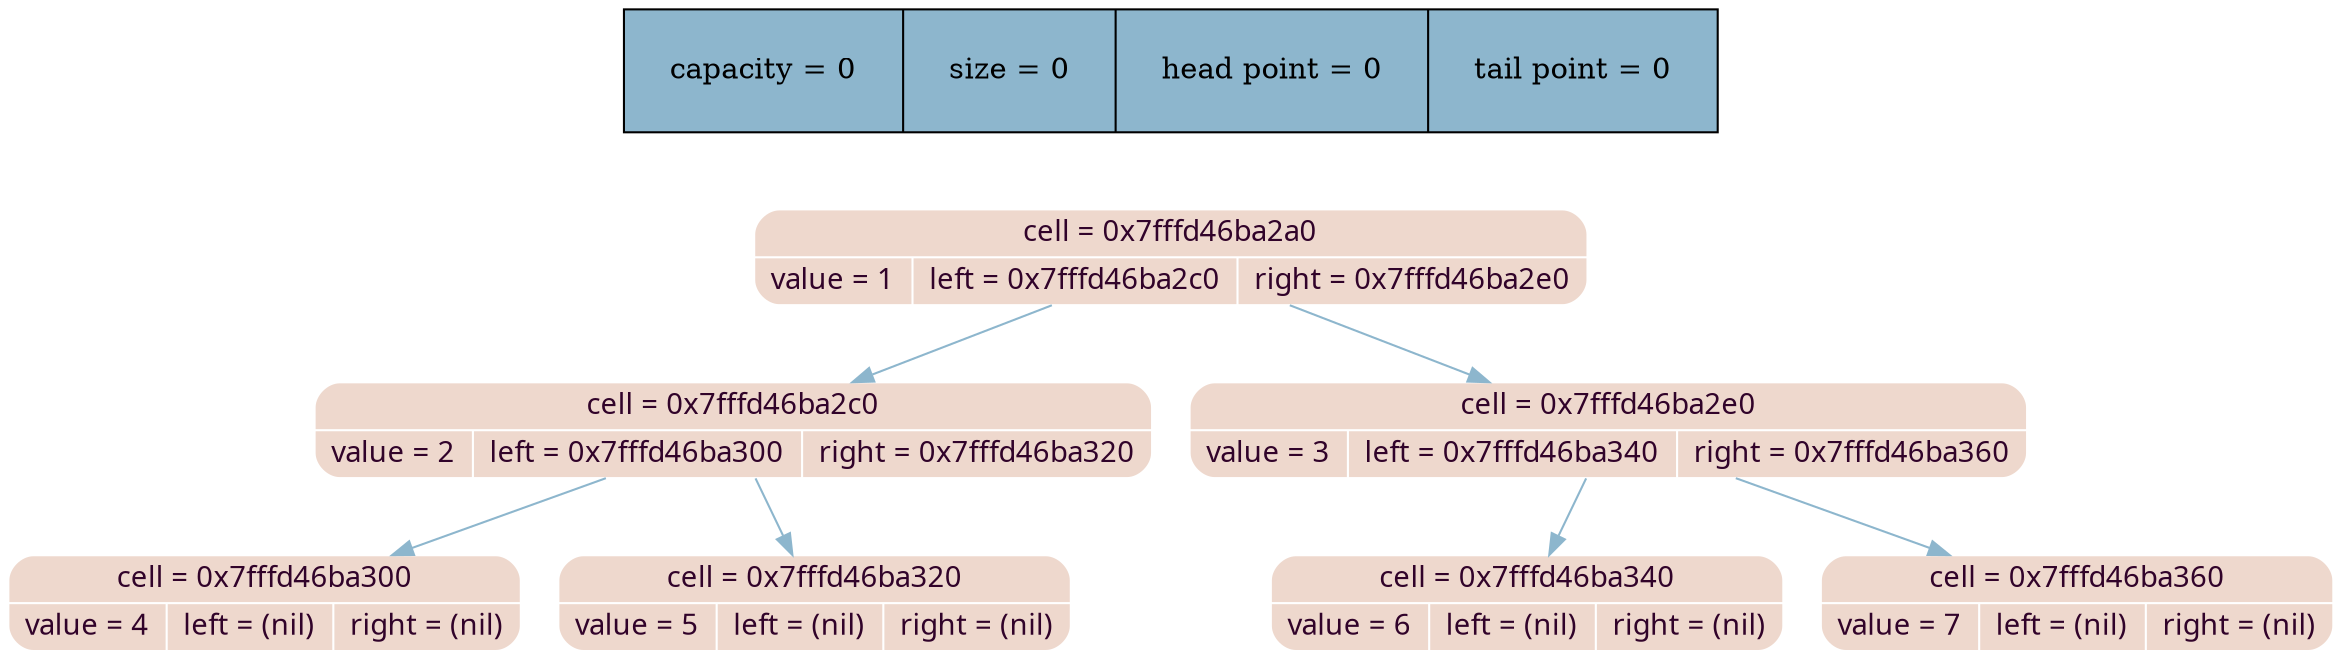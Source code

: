 digraph   
{
rankdir = ""
splines = "(null)"

node_stat [margin = "0.3*0.3", style = "filled", shape = "record", fillcolor = "#8DB6CD" label = "capacity = 0 | size = 0 | head point = 0 | tail point = 0"]
{rank = source; node_stat}

node0x7fffd46ba2a0 [shape = "Mrecord", fillcolor = "#eed8cd", style = "filled", fontcolor = "#31032A", fontname = "Calibri", color = "white", label = "{cell = 0x7fffd46ba2a0\n | {value = 1 |left = 0x7fffd46ba2c0 |right = 0x7fffd46ba2e0}}"]
node0x7fffd46ba2a0 -> node0x7fffd46ba2c0 [color = "#8DB6CD", style = "", constraint = true, fillcolor = "#8DB6CD",   fontcolor = "", fontname = "Calibri", label = ""];
node0x7fffd46ba2c0 [shape = "Mrecord", fillcolor = "#eed8cd", style = "filled", fontcolor = "#31032A", fontname = "Calibri", color = "white", label = "{cell = 0x7fffd46ba2c0\n | {value = 2 |left = 0x7fffd46ba300 |right = 0x7fffd46ba320}}"]
node0x7fffd46ba2c0 -> node0x7fffd46ba300 [color = "#8DB6CD", style = "", constraint = true, fillcolor = "#8DB6CD",   fontcolor = "", fontname = "Calibri", label = ""];
node0x7fffd46ba300 [shape = "Mrecord", fillcolor = "#eed8cd", style = "filled", fontcolor = "#31032A", fontname = "Calibri", color = "white", label = "{cell = 0x7fffd46ba300\n | {value = 4 |left = (nil) |right = (nil)}}"]
node0x7fffd46ba2c0 -> node0x7fffd46ba320 [color = "#8DB6CD", style = "", constraint = true, fillcolor = "#8DB6CD",   fontcolor = "", fontname = "Calibri", label = ""];
node0x7fffd46ba320 [shape = "Mrecord", fillcolor = "#eed8cd", style = "filled", fontcolor = "#31032A", fontname = "Calibri", color = "white", label = "{cell = 0x7fffd46ba320\n | {value = 5 |left = (nil) |right = (nil)}}"]
node0x7fffd46ba2a0 -> node0x7fffd46ba2e0 [color = "#8DB6CD", style = "", constraint = true, fillcolor = "#8DB6CD",   fontcolor = "", fontname = "Calibri", label = ""];
node0x7fffd46ba2e0 [shape = "Mrecord", fillcolor = "#eed8cd", style = "filled", fontcolor = "#31032A", fontname = "Calibri", color = "white", label = "{cell = 0x7fffd46ba2e0\n | {value = 3 |left = 0x7fffd46ba340 |right = 0x7fffd46ba360}}"]
node0x7fffd46ba2e0 -> node0x7fffd46ba340 [color = "#8DB6CD", style = "", constraint = true, fillcolor = "#8DB6CD",   fontcolor = "", fontname = "Calibri", label = ""];
node0x7fffd46ba340 [shape = "Mrecord", fillcolor = "#eed8cd", style = "filled", fontcolor = "#31032A", fontname = "Calibri", color = "white", label = "{cell = 0x7fffd46ba340\n | {value = 6 |left = (nil) |right = (nil)}}"]
node0x7fffd46ba2e0 -> node0x7fffd46ba360 [color = "#8DB6CD", style = "", constraint = true, fillcolor = "#8DB6CD",   fontcolor = "", fontname = "Calibri", label = ""];
node0x7fffd46ba360 [shape = "Mrecord", fillcolor = "#eed8cd", style = "filled", fontcolor = "#31032A", fontname = "Calibri", color = "white", label = "{cell = 0x7fffd46ba360\n | {value = 7 |left = (nil) |right = (nil)}}"]
}
